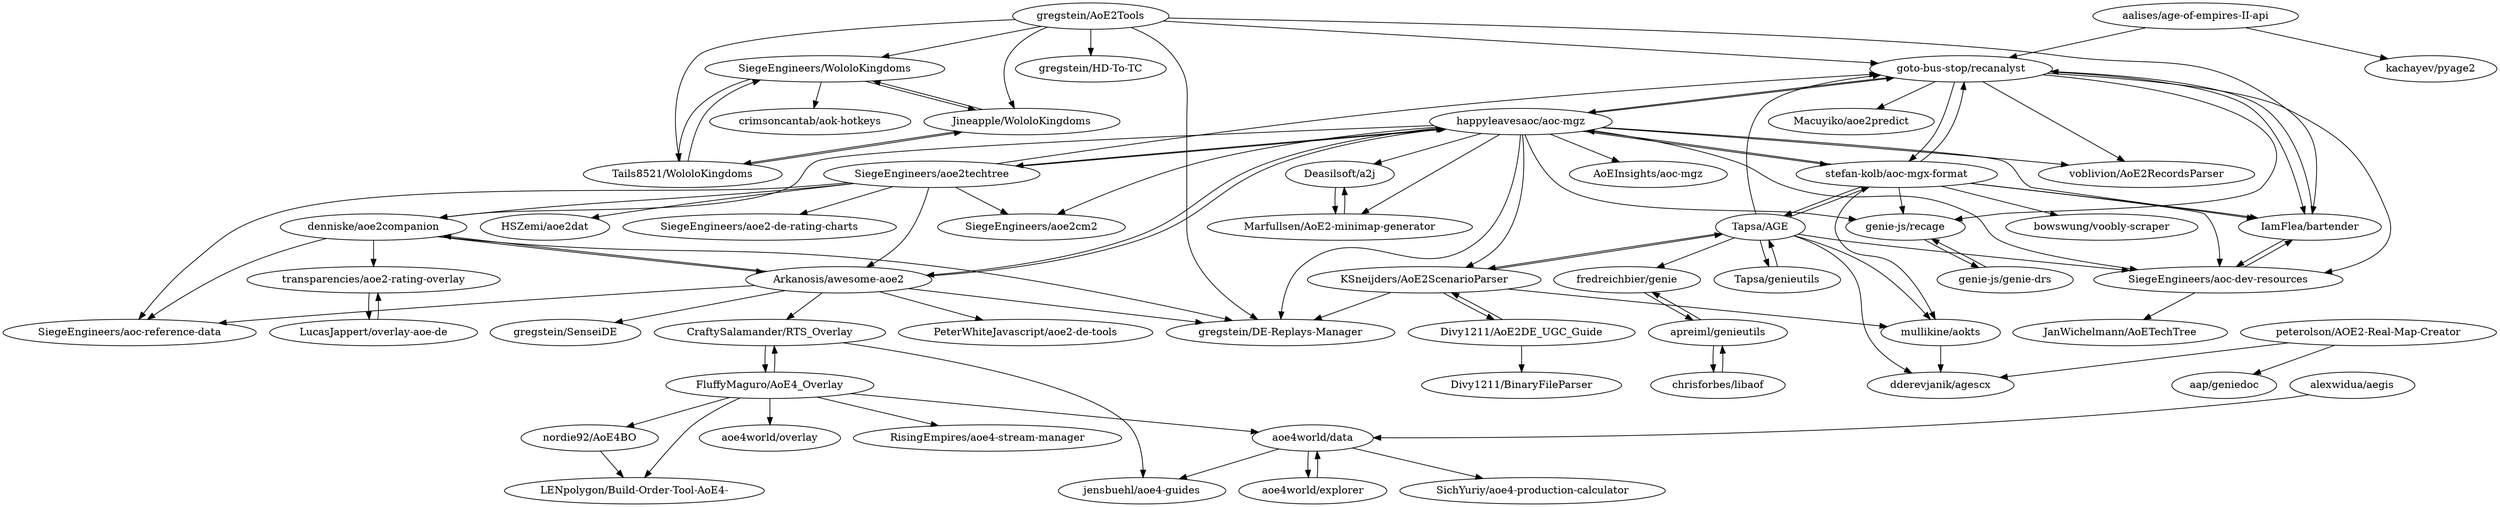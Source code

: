 digraph G {
"SiegeEngineers/WololoKingdoms" -> "Jineapple/WololoKingdoms"
"SiegeEngineers/WololoKingdoms" -> "Tails8521/WololoKingdoms"
"SiegeEngineers/WololoKingdoms" -> "crimsoncantab/aok-hotkeys"
"SiegeEngineers/aoe2techtree" -> "HSZemi/aoe2dat"
"SiegeEngineers/aoe2techtree" -> "happyleavesaoc/aoc-mgz"
"SiegeEngineers/aoe2techtree" -> "SiegeEngineers/aoe2cm2"
"SiegeEngineers/aoe2techtree" -> "denniske/aoe2companion"
"SiegeEngineers/aoe2techtree" -> "Arkanosis/awesome-aoe2"
"SiegeEngineers/aoe2techtree" -> "SiegeEngineers/aoc-reference-data"
"SiegeEngineers/aoe2techtree" -> "goto-bus-stop/recanalyst"
"SiegeEngineers/aoe2techtree" -> "SiegeEngineers/aoe2-de-rating-charts"
"aalises/age-of-empires-II-api" -> "kachayev/pyage2"
"aalises/age-of-empires-II-api" -> "goto-bus-stop/recanalyst"
"gregstein/AoE2Tools" -> "gregstein/DE-Replays-Manager"
"gregstein/AoE2Tools" -> "gregstein/HD-To-TC"
"gregstein/AoE2Tools" -> "goto-bus-stop/recanalyst"
"gregstein/AoE2Tools" -> "Tails8521/WololoKingdoms"
"gregstein/AoE2Tools" -> "SiegeEngineers/WololoKingdoms"
"gregstein/AoE2Tools" -> "Jineapple/WololoKingdoms"
"gregstein/AoE2Tools" -> "IamFlea/bartender"
"IamFlea/bartender" -> "SiegeEngineers/aoc-dev-resources"
"IamFlea/bartender" -> "goto-bus-stop/recanalyst"
"SiegeEngineers/aoc-dev-resources" -> "JanWichelmann/AoETechTree"
"SiegeEngineers/aoc-dev-resources" -> "IamFlea/bartender"
"goto-bus-stop/recanalyst" -> "stefan-kolb/aoc-mgx-format"
"goto-bus-stop/recanalyst" -> "happyleavesaoc/aoc-mgz"
"goto-bus-stop/recanalyst" -> "voblivion/AoE2RecordsParser"
"goto-bus-stop/recanalyst" -> "genie-js/recage"
"goto-bus-stop/recanalyst" -> "Macuyiko/aoe2predict"
"goto-bus-stop/recanalyst" -> "IamFlea/bartender"
"goto-bus-stop/recanalyst" -> "SiegeEngineers/aoc-dev-resources"
"Tapsa/AGE" -> "Tapsa/genieutils"
"Tapsa/AGE" -> "dderevjanik/agescx"
"Tapsa/AGE" -> "stefan-kolb/aoc-mgx-format"
"Tapsa/AGE" -> "KSneijders/AoE2ScenarioParser"
"Tapsa/AGE" -> "SiegeEngineers/aoc-dev-resources"
"Tapsa/AGE" -> "goto-bus-stop/recanalyst"
"Tapsa/AGE" -> "mullikine/aokts"
"Tapsa/AGE" -> "fredreichbier/genie"
"KSneijders/AoE2ScenarioParser" -> "Divy1211/AoE2DE_UGC_Guide"
"KSneijders/AoE2ScenarioParser" -> "mullikine/aokts"
"KSneijders/AoE2ScenarioParser" -> "Tapsa/AGE"
"KSneijders/AoE2ScenarioParser" -> "gregstein/DE-Replays-Manager"
"mullikine/aokts" -> "dderevjanik/agescx"
"denniske/aoe2companion" -> "Arkanosis/awesome-aoe2"
"denniske/aoe2companion" -> "SiegeEngineers/aoc-reference-data"
"denniske/aoe2companion" -> "transparencies/aoe2-rating-overlay"
"denniske/aoe2companion" -> "gregstein/DE-Replays-Manager"
"transparencies/aoe2-rating-overlay" -> "LucasJappert/overlay-aoe-de"
"genie-js/recage" -> "genie-js/genie-drs"
"genie-js/genie-drs" -> "genie-js/recage"
"happyleavesaoc/aoc-mgz" -> "goto-bus-stop/recanalyst"
"happyleavesaoc/aoc-mgz" -> "stefan-kolb/aoc-mgx-format"
"happyleavesaoc/aoc-mgz" -> "Arkanosis/awesome-aoe2"
"happyleavesaoc/aoc-mgz" -> "SiegeEngineers/aoc-dev-resources"
"happyleavesaoc/aoc-mgz" -> "AoEInsights/aoc-mgz"
"happyleavesaoc/aoc-mgz" -> "SiegeEngineers/aoe2techtree"
"happyleavesaoc/aoc-mgz" -> "denniske/aoe2companion"
"happyleavesaoc/aoc-mgz" -> "gregstein/DE-Replays-Manager"
"happyleavesaoc/aoc-mgz" -> "Marfullsen/AoE2-minimap-generator"
"happyleavesaoc/aoc-mgz" -> "SiegeEngineers/aoe2cm2"
"happyleavesaoc/aoc-mgz" -> "IamFlea/bartender"
"happyleavesaoc/aoc-mgz" -> "voblivion/AoE2RecordsParser"
"happyleavesaoc/aoc-mgz" -> "KSneijders/AoE2ScenarioParser"
"happyleavesaoc/aoc-mgz" -> "Deasilsoft/a2j"
"happyleavesaoc/aoc-mgz" -> "genie-js/recage"
"Arkanosis/awesome-aoe2" -> "denniske/aoe2companion"
"Arkanosis/awesome-aoe2" -> "happyleavesaoc/aoc-mgz"
"Arkanosis/awesome-aoe2" -> "gregstein/DE-Replays-Manager"
"Arkanosis/awesome-aoe2" -> "SiegeEngineers/aoc-reference-data"
"Arkanosis/awesome-aoe2" -> "gregstein/SenseiDE"
"Arkanosis/awesome-aoe2" -> "CraftySalamander/RTS_Overlay"
"Arkanosis/awesome-aoe2" -> "PeterWhiteJavascript/aoe2-de-tools"
"Divy1211/AoE2DE_UGC_Guide" -> "KSneijders/AoE2ScenarioParser"
"Divy1211/AoE2DE_UGC_Guide" -> "Divy1211/BinaryFileParser"
"Marfullsen/AoE2-minimap-generator" -> "Deasilsoft/a2j"
"chrisforbes/libaof" -> "apreiml/genieutils"
"Deasilsoft/a2j" -> "Marfullsen/AoE2-minimap-generator"
"LucasJappert/overlay-aoe-de" -> "transparencies/aoe2-rating-overlay"
"apreiml/genieutils" -> "chrisforbes/libaof"
"apreiml/genieutils" -> "fredreichbier/genie"
"CraftySalamander/RTS_Overlay" -> "jensbuehl/aoe4-guides"
"CraftySalamander/RTS_Overlay" -> "FluffyMaguro/AoE4_Overlay"
"alexwidua/aegis" -> "aoe4world/data"
"nordie92/AoE4BO" -> "LENpolygon/Build-Order-Tool-AoE4-"
"FluffyMaguro/AoE4_Overlay" -> "CraftySalamander/RTS_Overlay"
"FluffyMaguro/AoE4_Overlay" -> "aoe4world/data"
"FluffyMaguro/AoE4_Overlay" -> "aoe4world/overlay"
"FluffyMaguro/AoE4_Overlay" -> "RisingEmpires/aoe4-stream-manager"
"FluffyMaguro/AoE4_Overlay" -> "nordie92/AoE4BO"
"FluffyMaguro/AoE4_Overlay" -> "LENpolygon/Build-Order-Tool-AoE4-"
"aoe4world/data" -> "aoe4world/explorer"
"aoe4world/data" -> "SichYuriy/aoe4-production-calculator"
"aoe4world/data" -> "jensbuehl/aoe4-guides"
"aoe4world/explorer" -> "aoe4world/data"
"fredreichbier/genie" -> "apreiml/genieutils"
"Tails8521/WololoKingdoms" -> "Jineapple/WololoKingdoms"
"Tails8521/WololoKingdoms" -> "SiegeEngineers/WololoKingdoms"
"Jineapple/WololoKingdoms" -> "Tails8521/WololoKingdoms"
"Jineapple/WololoKingdoms" -> "SiegeEngineers/WololoKingdoms"
"Tapsa/genieutils" -> "Tapsa/AGE"
"peterolson/AOE2-Real-Map-Creator" -> "dderevjanik/agescx"
"peterolson/AOE2-Real-Map-Creator" -> "aap/geniedoc"
"stefan-kolb/aoc-mgx-format" -> "goto-bus-stop/recanalyst"
"stefan-kolb/aoc-mgx-format" -> "happyleavesaoc/aoc-mgz"
"stefan-kolb/aoc-mgx-format" -> "Tapsa/AGE"
"stefan-kolb/aoc-mgx-format" -> "mullikine/aokts"
"stefan-kolb/aoc-mgx-format" -> "genie-js/recage"
"stefan-kolb/aoc-mgx-format" -> "bowswung/voobly-scraper"
"stefan-kolb/aoc-mgx-format" -> "IamFlea/bartender"
"stefan-kolb/aoc-mgx-format" -> "SiegeEngineers/aoc-dev-resources"
"SiegeEngineers/WololoKingdoms" ["l"="-0.291,46.658"]
"Jineapple/WololoKingdoms" ["l"="-0.31,46.653"]
"Tails8521/WololoKingdoms" ["l"="-0.306,46.667"]
"crimsoncantab/aok-hotkeys" ["l"="-0.264,46.653"]
"SiegeEngineers/aoe2techtree" ["l"="-0.437,46.673"]
"HSZemi/aoe2dat" ["l"="-0.473,46.673"]
"happyleavesaoc/aoc-mgz" ["l"="-0.403,46.673"]
"SiegeEngineers/aoe2cm2" ["l"="-0.432,46.688"]
"denniske/aoe2companion" ["l"="-0.429,46.656"]
"Arkanosis/awesome-aoe2" ["l"="-0.42,46.644"]
"SiegeEngineers/aoc-reference-data" ["l"="-0.446,46.653"]
"goto-bus-stop/recanalyst" ["l"="-0.389,46.686"]
"SiegeEngineers/aoe2-de-rating-charts" ["l"="-0.464,46.688"]
"aalises/age-of-empires-II-api" ["l"="-0.416,46.724"]
"kachayev/pyage2" ["l"="-0.432,46.743"]
"gregstein/AoE2Tools" ["l"="-0.337,46.67"]
"gregstein/DE-Replays-Manager" ["l"="-0.385,46.662"]
"gregstein/HD-To-TC" ["l"="-0.315,46.68"]
"IamFlea/bartender" ["l"="-0.374,46.683"]
"SiegeEngineers/aoc-dev-resources" ["l"="-0.398,46.696"]
"JanWichelmann/AoETechTree" ["l"="-0.418,46.707"]
"stefan-kolb/aoc-mgx-format" ["l"="-0.382,46.696"]
"voblivion/AoE2RecordsParser" ["l"="-0.386,46.672"]
"genie-js/recage" ["l"="-0.376,46.674"]
"Macuyiko/aoe2predict" ["l"="-0.347,46.69"]
"Tapsa/AGE" ["l"="-0.371,46.707"]
"Tapsa/genieutils" ["l"="-0.372,46.723"]
"dderevjanik/agescx" ["l"="-0.349,46.728"]
"KSneijders/AoE2ScenarioParser" ["l"="-0.361,46.694"]
"mullikine/aokts" ["l"="-0.355,46.712"]
"fredreichbier/genie" ["l"="-0.352,46.678"]
"Divy1211/AoE2DE_UGC_Guide" ["l"="-0.335,46.704"]
"transparencies/aoe2-rating-overlay" ["l"="-0.467,46.646"]
"LucasJappert/overlay-aoe-de" ["l"="-0.487,46.643"]
"genie-js/genie-drs" ["l"="-0.365,46.663"]
"AoEInsights/aoc-mgz" ["l"="-0.391,46.653"]
"Marfullsen/AoE2-minimap-generator" ["l"="-0.412,46.662"]
"Deasilsoft/a2j" ["l"="-0.402,46.655"]
"gregstein/SenseiDE" ["l"="-0.409,46.623"]
"CraftySalamander/RTS_Overlay" ["l"="-0.45,46.6"]
"PeterWhiteJavascript/aoe2-de-tools" ["l"="-0.435,46.627"]
"Divy1211/BinaryFileParser" ["l"="-0.314,46.711"]
"chrisforbes/libaof" ["l"="-0.344,46.648"]
"apreiml/genieutils" ["l"="-0.348,46.661"]
"jensbuehl/aoe4-guides" ["l"="-0.477,46.59"]
"FluffyMaguro/AoE4_Overlay" ["l"="-0.457,46.576"]
"alexwidua/aegis" ["l"="-0.522,46.579"]
"aoe4world/data" ["l"="-0.495,46.573"]
"nordie92/AoE4BO" ["l"="-0.44,46.557"]
"LENpolygon/Build-Order-Tool-AoE4-" ["l"="-0.459,46.557"]
"aoe4world/overlay" ["l"="-0.432,46.573"]
"RisingEmpires/aoe4-stream-manager" ["l"="-0.471,46.565"]
"aoe4world/explorer" ["l"="-0.5,46.56"]
"SichYuriy/aoe4-production-calculator" ["l"="-0.518,46.562"]
"peterolson/AOE2-Real-Map-Creator" ["l"="-0.337,46.747"]
"aap/geniedoc" ["l"="-0.327,46.762"]
"bowswung/voobly-scraper" ["l"="-0.391,46.713"]
}